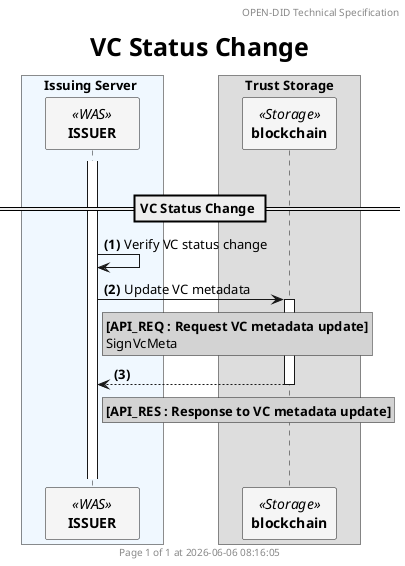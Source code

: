 @startuml update_vc_status

'- - - - - - - - - - - - - - - - - - - - - - - - - - - - - - - - - - - - - - - - - - - - - - - - - - - - - - - - - - -
' Configuration
'- - - - - - - - - - - - - - - - - - - - - - - - - - - - - - - - - - - - - - - - - - - - - - - - - - - - - - - - - - -
'=== Header and Footer ===
header OPEN-DID Technical Specification
footer
    Page %page% of %lastpage% at %date("yyyy-MM-dd hh:mm:ss")
end footer

'=== Title ===
title
    <size:25>VC Status Change</size>
end title

'=== Options ===
'Automatic numbering: e.g., "<b>000." => displays as a 3-digit number with leading zeros
autonumber "<b>(#)</b>"
'Hide participant box at the bottom of the page
'hide footbox

'=== Panticipants ===
skinparam ParticipantPadding 20
skinparam BoxPadding 20
skinparam MaxMessageSize 500
skinparam MinClassWidth 80

box Issuing Server #AliceBlue
    participant "**ISSUER**" as ISSUER <<WAS>> #WhiteSmoke
end box
/' 
box Storage Communication Server #AliceBlue
    participant "**TSS**" as TSS <<WAS>> #WhiteSmoke
end box 
'/
box Trust Storage
    participant "**blockchain**" as BC <<Storage>> #WhiteSmoke
end box

'- - - - - - - - - - - - - - - - - - - - - - - - - - - - - - - - - - - - - - - - - - - - - - - - - - - - - - - - - - -
' Constant
'- - - - - - - - - - - - - - - - - - - - - - - - - - - - - - - - - - - - - - - - - - - - - - - - - - - - - - - - - - -


'- - - - - - - - - - - - - - - - - - - - - - - - - - - - - - - - - - - - - - - - - - - - - - - - - - - - - - - - - - -
' Content
'- - - - - - - - - - - - - - - - - - - - - - - - - - - - - - - - - - - - - - - - - - - - - - - - - - - - - - - - - - -
|||

== VC Status Change ==
activate ISSUER

ISSUER -> ISSUER : Verify VC status change

ISSUER -> BC++ : Update VC metadata
rnote right of ISSUER #LightGray
    **[API_REQ : Request VC metadata update]**
    SignVcMeta
end note
    'TSS -> BC++ : VC Register VC metadata
    'return

return
rnote right of ISSUER #LightGray
    **[API_RES : Response to VC metadata update]**
end note

|||
|||
@enduml
